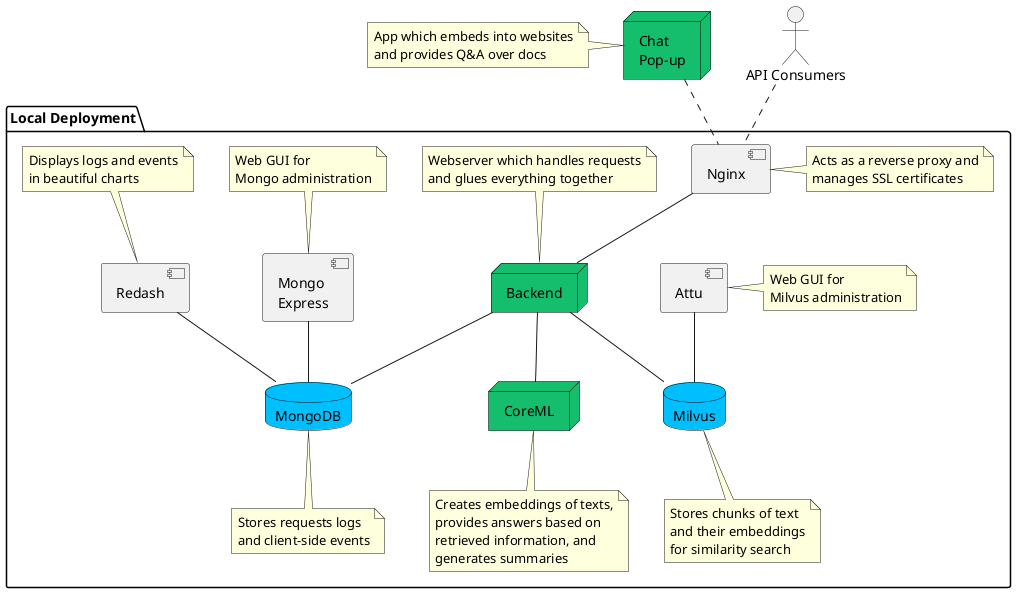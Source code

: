 @startuml

skinparam database {
    BackgroundColor deepskyblue
    BorderColor black
    FontColor automatic
}

skinparam node {
    BackgroundColor 15BE6C
    BorderColor black
}

package "Local Deployment" {
    node "Backend"
    note top: Webserver which handles requests\nand glues everything together

    node "CoreML"
    note bottom: Creates embeddings of texts,\nprovides answers based on\nretrieved information, and\ngenerates summaries

    database "MongoDB"
    note bottom: Stores requests logs\nand client-side events

    database "Milvus"
    note bottom: Stores chunks of text\nand their embeddings\nfor similarity search

    component "Mongo\nExpress"
    note top: Web GUI for\nMongo administration

    component "Attu"
    note right: Web GUI for\nMilvus administration

    component "Redash"
    note top: Displays logs and events\nin beautiful charts

    component "Nginx"
    note right: Acts as a reverse proxy and\nmanages SSL certificates
}

node "Chat\nPop-up"
note left: App which embeds into websites\nand provides Q&A over docs

[Chat\nPop-up] .. [Nginx]
:API Consumers: .. [Nginx]
[Nginx] -- [Backend]
[Backend] -- [CoreML]
[Backend] -- [MongoDB]
[Backend] -- [Milvus]
[Redash] -- [MongoDB]
[Mongo\nExpress] -- [MongoDB]
[Attu] -- [Milvus]

@enduml
